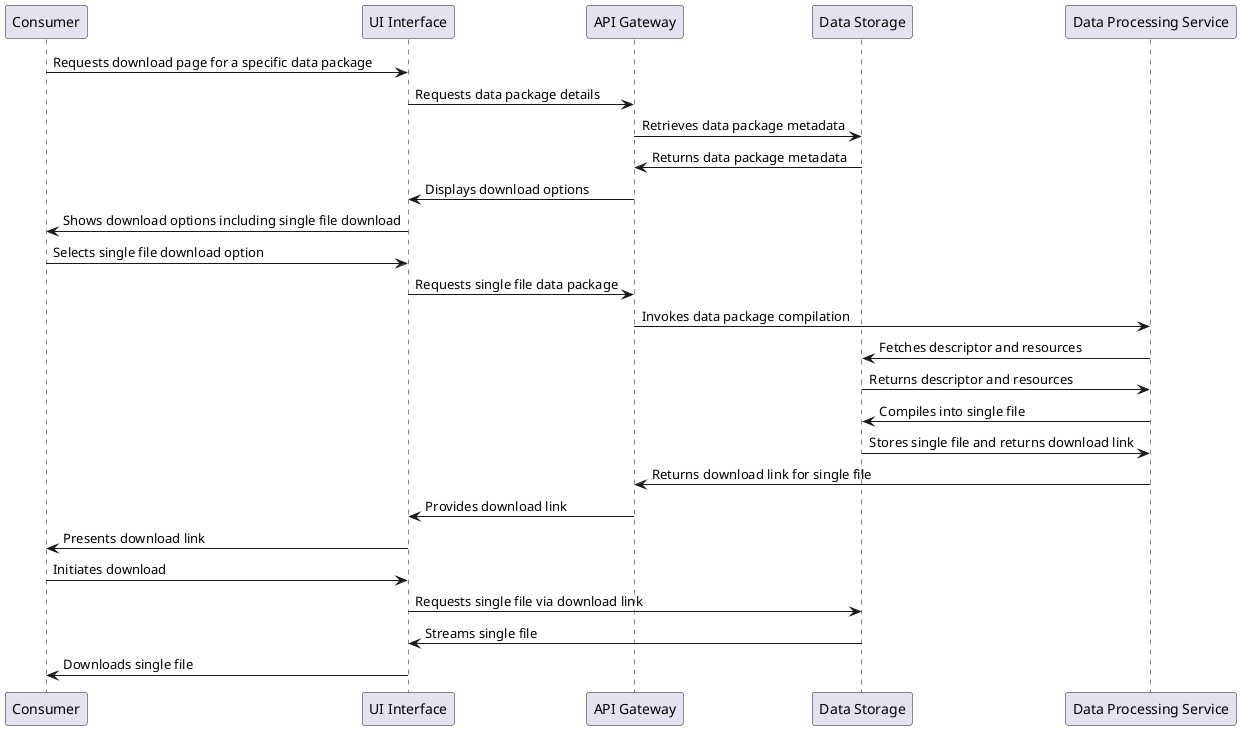 @startuml
participant Consumer
participant "UI Interface" as UI
participant "API Gateway" as API
participant "Data Storage" as Storage
participant "Data Processing Service" as Processing

Consumer -> UI: Requests download page for a specific data package
UI -> API: Requests data package details
API -> Storage: Retrieves data package metadata
Storage -> API: Returns data package metadata
API -> UI: Displays download options
UI -> Consumer: Shows download options including single file download
Consumer -> UI: Selects single file download option
UI -> API: Requests single file data package
API -> Processing: Invokes data package compilation
Processing -> Storage: Fetches descriptor and resources
Storage -> Processing: Returns descriptor and resources
Processing -> Storage: Compiles into single file
Storage -> Processing: Stores single file and returns download link
Processing -> API: Returns download link for single file
API -> UI: Provides download link
UI -> Consumer: Presents download link
Consumer -> UI: Initiates download
UI -> Storage: Requests single file via download link
Storage -> UI: Streams single file
UI -> Consumer: Downloads single file

@enduml